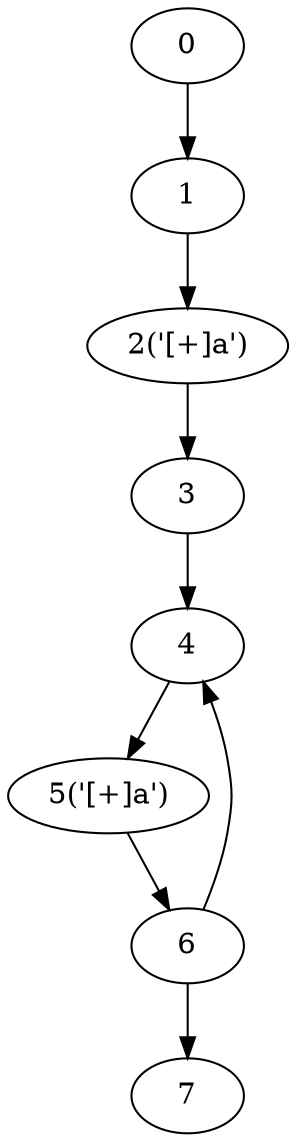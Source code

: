 digraph g {
	0 ;
	1 ;
	2 [label="2('[+]a')"];
	3 ;
	4 ;
	5 [label="5('[+]a')"];
	6 ;
	7 ;
	0->1;
	1->2;
	2->3;
	3->4;
	6->4;
	4->5;
	5->6;
	6->7;
}
